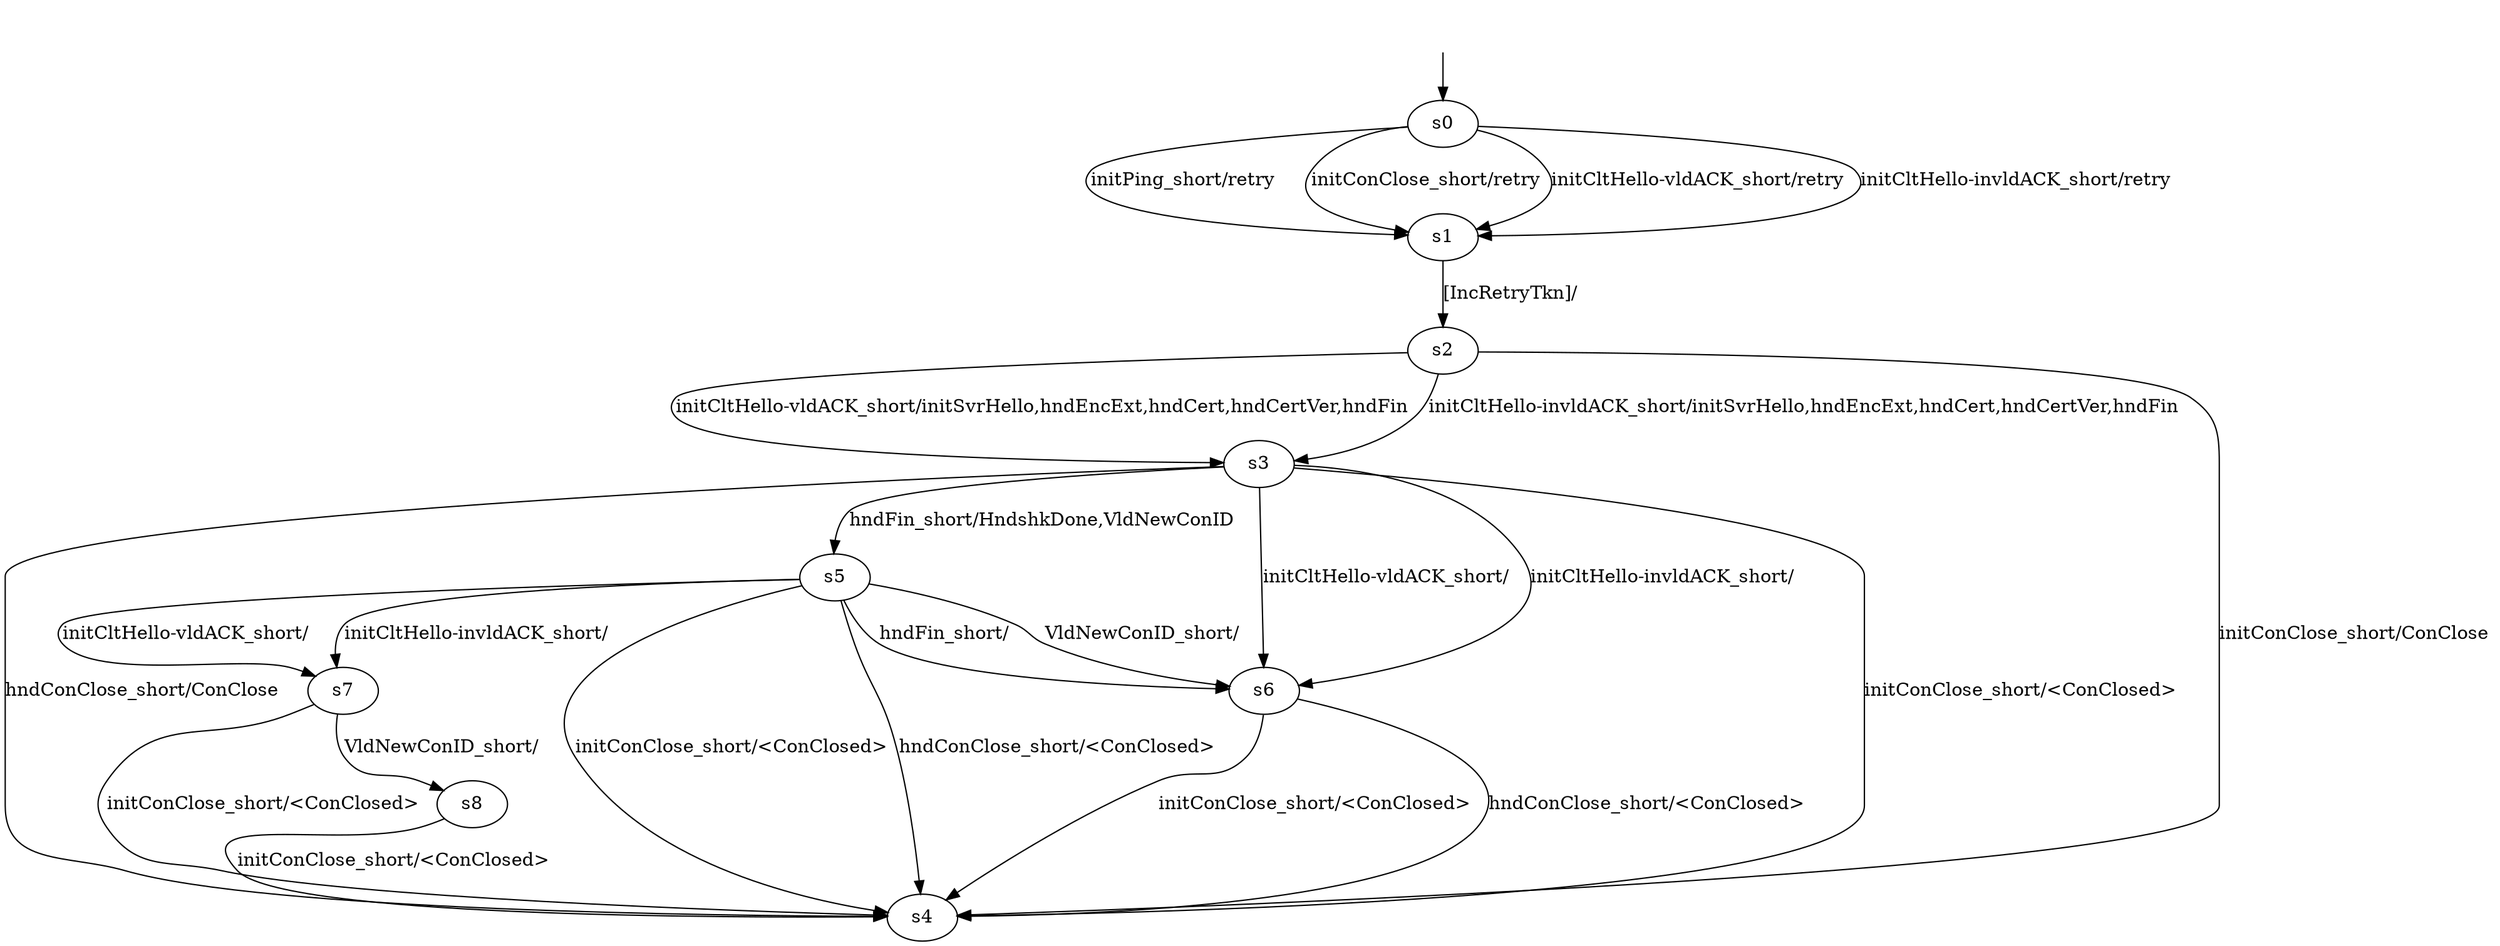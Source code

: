 digraph "kwikModels/kwik-BWR-s-0/learnedModel" {
s0 [label=s0];
s1 [label=s1];
s2 [label=s2];
s3 [label=s3];
s4 [label=s4];
s5 [label=s5];
s6 [label=s6];
s7 [label=s7];
s8 [label=s8];
s0 -> s1  [label="initPing_short/retry "];
s0 -> s1  [label="initConClose_short/retry "];
s0 -> s1  [label="initCltHello-vldACK_short/retry "];
s0 -> s1  [label="initCltHello-invldACK_short/retry "];
s1 -> s2  [label="[IncRetryTkn]/ "];
s2 -> s4  [label="initConClose_short/ConClose "];
s2 -> s3  [label="initCltHello-vldACK_short/initSvrHello,hndEncExt,hndCert,hndCertVer,hndFin "];
s2 -> s3  [label="initCltHello-invldACK_short/initSvrHello,hndEncExt,hndCert,hndCertVer,hndFin "];
s3 -> s4  [label="initConClose_short/<ConClosed> "];
s3 -> s6  [label="initCltHello-vldACK_short/ "];
s3 -> s6  [label="initCltHello-invldACK_short/ "];
s3 -> s5  [label="hndFin_short/HndshkDone,VldNewConID "];
s3 -> s4  [label="hndConClose_short/ConClose "];
s5 -> s4  [label="initConClose_short/<ConClosed> "];
s5 -> s7  [label="initCltHello-vldACK_short/ "];
s5 -> s7  [label="initCltHello-invldACK_short/ "];
s5 -> s6  [label="hndFin_short/ "];
s5 -> s4  [label="hndConClose_short/<ConClosed> "];
s5 -> s6  [label="VldNewConID_short/ "];
s6 -> s4  [label="initConClose_short/<ConClosed> "];
s6 -> s4  [label="hndConClose_short/<ConClosed> "];
s7 -> s4  [label="initConClose_short/<ConClosed> "];
s7 -> s8  [label="VldNewConID_short/ "];
s8 -> s4  [label="initConClose_short/<ConClosed> "];
__start0 [label="", shape=none];
__start0 -> s0  [label=""];
}
